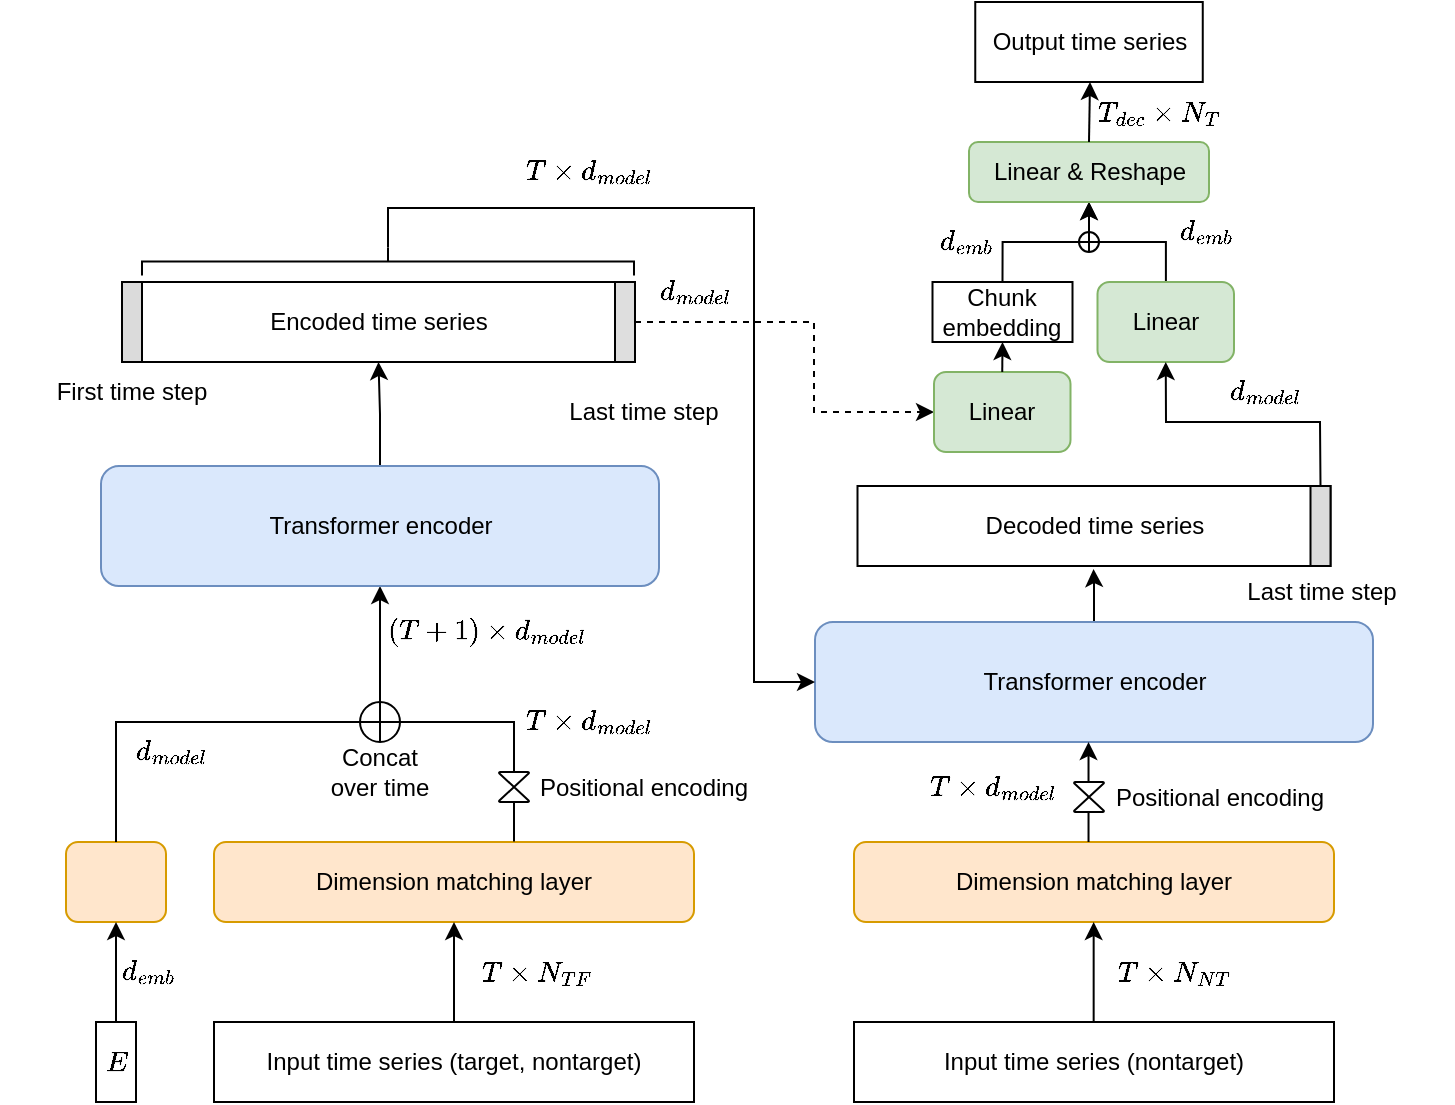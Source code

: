 <mxfile version="23.1.0" type="github">
  <diagram name="Page-1" id="ZrENTzr3K45VspEdxDzP">
    <mxGraphModel dx="2271" dy="748" grid="1" gridSize="10" guides="1" tooltips="1" connect="1" arrows="1" fold="1" page="1" pageScale="1" pageWidth="850" pageHeight="1100" math="1" shadow="0">
      <root>
        <mxCell id="0" />
        <mxCell id="1" parent="0" />
        <mxCell id="vCqHwj_-bdeTduItDin3-1" value="Input time series (target, nontarget)" style="rounded=0;whiteSpace=wrap;html=1;" vertex="1" parent="1">
          <mxGeometry x="100" y="630" width="240" height="40" as="geometry" />
        </mxCell>
        <mxCell id="vCqHwj_-bdeTduItDin3-2" value="Input time series (nontarget)" style="rounded=0;whiteSpace=wrap;html=1;" vertex="1" parent="1">
          <mxGeometry x="420" y="630" width="240" height="40" as="geometry" />
        </mxCell>
        <mxCell id="vCqHwj_-bdeTduItDin3-3" value="$$E$$" style="rounded=0;whiteSpace=wrap;html=1;" vertex="1" parent="1">
          <mxGeometry x="41" y="630" width="20" height="40" as="geometry" />
        </mxCell>
        <mxCell id="vCqHwj_-bdeTduItDin3-4" value="Dimension matching layer" style="rounded=1;whiteSpace=wrap;html=1;fillColor=#ffe6cc;strokeColor=#d79b00;" vertex="1" parent="1">
          <mxGeometry x="100" y="540" width="240" height="40" as="geometry" />
        </mxCell>
        <mxCell id="vCqHwj_-bdeTduItDin3-5" value="" style="endArrow=classic;html=1;rounded=0;exitX=0.5;exitY=0;exitDx=0;exitDy=0;entryX=0.5;entryY=1;entryDx=0;entryDy=0;" edge="1" parent="1" source="vCqHwj_-bdeTduItDin3-1" target="vCqHwj_-bdeTduItDin3-4">
          <mxGeometry width="50" height="50" relative="1" as="geometry">
            <mxPoint x="260" y="590" as="sourcePoint" />
            <mxPoint x="310" y="540" as="targetPoint" />
          </mxGeometry>
        </mxCell>
        <mxCell id="vCqHwj_-bdeTduItDin3-6" value="$$T \times N_{TF}$$" style="text;html=1;strokeColor=none;fillColor=none;align=center;verticalAlign=middle;whiteSpace=wrap;rounded=0;" vertex="1" parent="1">
          <mxGeometry x="232.25" y="590" width="60" height="30" as="geometry" />
        </mxCell>
        <mxCell id="vCqHwj_-bdeTduItDin3-8" value="" style="rounded=1;whiteSpace=wrap;html=1;fillColor=#ffe6cc;strokeColor=#d79b00;" vertex="1" parent="1">
          <mxGeometry x="26" y="540" width="50" height="40" as="geometry" />
        </mxCell>
        <mxCell id="vCqHwj_-bdeTduItDin3-9" value="" style="endArrow=classic;html=1;rounded=0;exitX=0.5;exitY=0;exitDx=0;exitDy=0;entryX=0.5;entryY=1;entryDx=0;entryDy=0;" edge="1" parent="1" source="vCqHwj_-bdeTduItDin3-3" target="vCqHwj_-bdeTduItDin3-8">
          <mxGeometry width="50" height="50" relative="1" as="geometry">
            <mxPoint x="116" y="690" as="sourcePoint" />
            <mxPoint x="166" y="640" as="targetPoint" />
          </mxGeometry>
        </mxCell>
        <mxCell id="vCqHwj_-bdeTduItDin3-10" value="$$d_{emb}$$" style="text;html=1;strokeColor=none;fillColor=none;align=center;verticalAlign=middle;whiteSpace=wrap;rounded=0;" vertex="1" parent="1">
          <mxGeometry x="50" y="590" width="35" height="30" as="geometry" />
        </mxCell>
        <mxCell id="vCqHwj_-bdeTduItDin3-12" value="" style="endArrow=classic;html=1;rounded=0;exitX=0.5;exitY=0;exitDx=0;exitDy=0;entryX=0.5;entryY=1;entryDx=0;entryDy=0;" edge="1" parent="1" source="vCqHwj_-bdeTduItDin3-8" target="vCqHwj_-bdeTduItDin3-29">
          <mxGeometry width="50" height="50" relative="1" as="geometry">
            <mxPoint x="170" y="580" as="sourcePoint" />
            <mxPoint x="183" y="410" as="targetPoint" />
            <Array as="points">
              <mxPoint x="51" y="480" />
              <mxPoint x="183" y="480" />
            </Array>
          </mxGeometry>
        </mxCell>
        <mxCell id="vCqHwj_-bdeTduItDin3-16" value="$$d_{model}$$" style="text;html=1;strokeColor=none;fillColor=none;align=center;verticalAlign=middle;whiteSpace=wrap;rounded=0;" vertex="1" parent="1">
          <mxGeometry x="61" y="480" width="35" height="30" as="geometry" />
        </mxCell>
        <mxCell id="vCqHwj_-bdeTduItDin3-18" value="$$T \times d_{model}$$" style="text;html=1;strokeColor=none;fillColor=none;align=center;verticalAlign=middle;whiteSpace=wrap;rounded=0;" vertex="1" parent="1">
          <mxGeometry x="252.5" y="465" width="70" height="30" as="geometry" />
        </mxCell>
        <mxCell id="vCqHwj_-bdeTduItDin3-20" value="" style="verticalLabelPosition=bottom;verticalAlign=top;html=1;shape=mxgraph.flowchart.summing_function;" vertex="1" parent="1">
          <mxGeometry x="173" y="470" width="20" height="20" as="geometry" />
        </mxCell>
        <mxCell id="vCqHwj_-bdeTduItDin3-26" value="Concat&lt;br&gt;over time" style="text;html=1;strokeColor=none;fillColor=none;align=center;verticalAlign=middle;whiteSpace=wrap;rounded=0;" vertex="1" parent="1">
          <mxGeometry x="148" y="490" width="70" height="30" as="geometry" />
        </mxCell>
        <mxCell id="vCqHwj_-bdeTduItDin3-27" value="$$(T + 1) \times d_{model}$$" style="text;html=1;strokeColor=none;fillColor=none;align=center;verticalAlign=middle;whiteSpace=wrap;rounded=0;" vertex="1" parent="1">
          <mxGeometry x="201" y="420" width="70" height="30" as="geometry" />
        </mxCell>
        <mxCell id="vCqHwj_-bdeTduItDin3-32" style="edgeStyle=orthogonalEdgeStyle;rounded=0;orthogonalLoop=1;jettySize=auto;html=1;entryX=0.5;entryY=1;entryDx=0;entryDy=0;" edge="1" parent="1" source="vCqHwj_-bdeTduItDin3-29" target="vCqHwj_-bdeTduItDin3-33">
          <mxGeometry relative="1" as="geometry">
            <mxPoint x="183" y="290" as="targetPoint" />
          </mxGeometry>
        </mxCell>
        <mxCell id="vCqHwj_-bdeTduItDin3-29" value="Transformer encoder" style="rounded=1;whiteSpace=wrap;html=1;fillColor=#dae8fc;strokeColor=#6c8ebf;" vertex="1" parent="1">
          <mxGeometry x="43.5" y="352" width="279" height="60" as="geometry" />
        </mxCell>
        <mxCell id="vCqHwj_-bdeTduItDin3-31" value="" style="endArrow=none;html=1;rounded=0;exitX=0.625;exitY=-0.005;exitDx=0;exitDy=0;exitPerimeter=0;entryX=1;entryY=0.5;entryDx=0;entryDy=0;entryPerimeter=0;" edge="1" parent="1" source="vCqHwj_-bdeTduItDin3-4" target="vCqHwj_-bdeTduItDin3-20">
          <mxGeometry width="50" height="50" relative="1" as="geometry">
            <mxPoint x="140" y="420" as="sourcePoint" />
            <mxPoint x="190" y="370" as="targetPoint" />
            <Array as="points">
              <mxPoint x="250" y="480" />
            </Array>
          </mxGeometry>
        </mxCell>
        <mxCell id="vCqHwj_-bdeTduItDin3-33" value="Encoded time series" style="rounded=0;whiteSpace=wrap;html=1;" vertex="1" parent="1">
          <mxGeometry x="64" y="260" width="236.5" height="40" as="geometry" />
        </mxCell>
        <mxCell id="vCqHwj_-bdeTduItDin3-36" value="" style="verticalLabelPosition=bottom;verticalAlign=top;html=1;shape=mxgraph.flowchart.collate;rotation=-180;" vertex="1" parent="1">
          <mxGeometry x="242.5" y="505" width="15" height="15" as="geometry" />
        </mxCell>
        <mxCell id="vCqHwj_-bdeTduItDin3-39" value="Positional encoding" style="text;html=1;strokeColor=none;fillColor=none;align=center;verticalAlign=middle;whiteSpace=wrap;rounded=0;" vertex="1" parent="1">
          <mxGeometry x="260" y="497.5" width="110" height="30" as="geometry" />
        </mxCell>
        <mxCell id="vCqHwj_-bdeTduItDin3-42" value="Dimension matching layer" style="rounded=1;whiteSpace=wrap;html=1;fillColor=#ffe6cc;strokeColor=#d79b00;" vertex="1" parent="1">
          <mxGeometry x="420" y="540" width="240" height="40" as="geometry" />
        </mxCell>
        <mxCell id="vCqHwj_-bdeTduItDin3-43" value="" style="endArrow=classic;html=1;rounded=0;exitX=0.5;exitY=0;exitDx=0;exitDy=0;entryX=0.5;entryY=1;entryDx=0;entryDy=0;" edge="1" parent="1">
          <mxGeometry width="50" height="50" relative="1" as="geometry">
            <mxPoint x="539.83" y="630" as="sourcePoint" />
            <mxPoint x="539.83" y="580" as="targetPoint" />
          </mxGeometry>
        </mxCell>
        <mxCell id="vCqHwj_-bdeTduItDin3-44" value="$$T \times N_{NT}$$" style="text;html=1;strokeColor=none;fillColor=none;align=center;verticalAlign=middle;whiteSpace=wrap;rounded=0;" vertex="1" parent="1">
          <mxGeometry x="550" y="590" width="60" height="30" as="geometry" />
        </mxCell>
        <mxCell id="vCqHwj_-bdeTduItDin3-62" value="" style="edgeStyle=orthogonalEdgeStyle;rounded=0;orthogonalLoop=1;jettySize=auto;html=1;entryX=0.499;entryY=1.038;entryDx=0;entryDy=0;entryPerimeter=0;" edge="1" parent="1" source="vCqHwj_-bdeTduItDin3-48" target="vCqHwj_-bdeTduItDin3-60">
          <mxGeometry relative="1" as="geometry" />
        </mxCell>
        <mxCell id="vCqHwj_-bdeTduItDin3-48" value="Transformer encoder" style="rounded=1;whiteSpace=wrap;html=1;fillColor=#dae8fc;strokeColor=#6c8ebf;" vertex="1" parent="1">
          <mxGeometry x="400.5" y="430" width="279" height="60" as="geometry" />
        </mxCell>
        <mxCell id="vCqHwj_-bdeTduItDin3-50" value="" style="rounded=0;whiteSpace=wrap;html=1;fillColor=#dbdbdb;" vertex="1" parent="1">
          <mxGeometry x="54" y="260" width="10" height="40" as="geometry" />
        </mxCell>
        <mxCell id="vCqHwj_-bdeTduItDin3-51" value="$$T \times d_{model}$$" style="text;html=1;strokeColor=none;fillColor=none;align=center;verticalAlign=middle;whiteSpace=wrap;rounded=0;" vertex="1" parent="1">
          <mxGeometry x="221.75" y="190" width="131.5" height="30" as="geometry" />
        </mxCell>
        <mxCell id="vCqHwj_-bdeTduItDin3-58" style="edgeStyle=orthogonalEdgeStyle;rounded=0;orthogonalLoop=1;jettySize=auto;html=1;exitX=0;exitY=0.5;exitDx=0;exitDy=0;exitPerimeter=0;entryX=0;entryY=0.5;entryDx=0;entryDy=0;" edge="1" parent="1" source="vCqHwj_-bdeTduItDin3-56" target="vCqHwj_-bdeTduItDin3-48">
          <mxGeometry relative="1" as="geometry">
            <mxPoint x="440" y="230" as="targetPoint" />
            <Array as="points">
              <mxPoint x="187" y="223" />
              <mxPoint x="370" y="223" />
              <mxPoint x="370" y="460" />
            </Array>
          </mxGeometry>
        </mxCell>
        <mxCell id="vCqHwj_-bdeTduItDin3-56" value="" style="strokeWidth=1;html=1;shape=mxgraph.flowchart.annotation_2;align=left;labelPosition=right;pointerEvents=1;rotation=90;" vertex="1" parent="1">
          <mxGeometry x="180" y="126.8" width="14" height="246" as="geometry" />
        </mxCell>
        <mxCell id="vCqHwj_-bdeTduItDin3-59" value="Last time step" style="text;html=1;strokeColor=none;fillColor=none;align=center;verticalAlign=middle;whiteSpace=wrap;rounded=0;" vertex="1" parent="1">
          <mxGeometry x="587.5" y="400" width="131.5" height="30" as="geometry" />
        </mxCell>
        <mxCell id="vCqHwj_-bdeTduItDin3-60" value="Decoded time series" style="rounded=0;whiteSpace=wrap;html=1;" vertex="1" parent="1">
          <mxGeometry x="421.75" y="362" width="236.5" height="40" as="geometry" />
        </mxCell>
        <mxCell id="vCqHwj_-bdeTduItDin3-61" value="" style="rounded=0;whiteSpace=wrap;html=1;fillStyle=auto;fillColor=#DEDEDE;gradientColor=none;" vertex="1" parent="1">
          <mxGeometry x="300.5" y="260" width="10" height="40" as="geometry" />
        </mxCell>
        <mxCell id="vCqHwj_-bdeTduItDin3-35" value="" style="rounded=0;whiteSpace=wrap;html=1;fillColor=#DBDBDB;" vertex="1" parent="1">
          <mxGeometry x="648.25" y="362" width="10" height="40" as="geometry" />
        </mxCell>
        <mxCell id="vCqHwj_-bdeTduItDin3-64" value="Positional encoding" style="text;html=1;strokeColor=none;fillColor=none;align=center;verticalAlign=middle;whiteSpace=wrap;rounded=0;" vertex="1" parent="1">
          <mxGeometry x="547.5" y="502.5" width="110" height="30" as="geometry" />
        </mxCell>
        <mxCell id="vCqHwj_-bdeTduItDin3-67" value="" style="endArrow=classic;html=1;rounded=0;exitX=0.5;exitY=0;exitDx=0;exitDy=0;entryX=0.5;entryY=1;entryDx=0;entryDy=0;" edge="1" parent="1">
          <mxGeometry width="50" height="50" relative="1" as="geometry">
            <mxPoint x="537.26" y="540" as="sourcePoint" />
            <mxPoint x="537.26" y="490" as="targetPoint" />
          </mxGeometry>
        </mxCell>
        <mxCell id="vCqHwj_-bdeTduItDin3-45" value="" style="verticalLabelPosition=bottom;verticalAlign=top;html=1;shape=mxgraph.flowchart.collate;rotation=-180;" vertex="1" parent="1">
          <mxGeometry x="530" y="510" width="15" height="15" as="geometry" />
        </mxCell>
        <mxCell id="vCqHwj_-bdeTduItDin3-70" value="First time step" style="text;html=1;strokeColor=none;fillColor=none;align=center;verticalAlign=middle;whiteSpace=wrap;rounded=0;" vertex="1" parent="1">
          <mxGeometry x="-6.75" y="300" width="131.5" height="30" as="geometry" />
        </mxCell>
        <mxCell id="vCqHwj_-bdeTduItDin3-72" value="Last time step" style="text;html=1;strokeColor=none;fillColor=none;align=center;verticalAlign=middle;whiteSpace=wrap;rounded=0;" vertex="1" parent="1">
          <mxGeometry x="248.5" y="310" width="131.5" height="30" as="geometry" />
        </mxCell>
        <mxCell id="vCqHwj_-bdeTduItDin3-73" value="" style="endArrow=classic;html=1;rounded=0;exitX=1;exitY=0.5;exitDx=0;exitDy=0;dashed=1;entryX=0;entryY=0.5;entryDx=0;entryDy=0;" edge="1" parent="1" source="vCqHwj_-bdeTduItDin3-61" target="vCqHwj_-bdeTduItDin3-74">
          <mxGeometry width="50" height="50" relative="1" as="geometry">
            <mxPoint x="370" y="380" as="sourcePoint" />
            <mxPoint x="420" y="280" as="targetPoint" />
            <Array as="points">
              <mxPoint x="400" y="280" />
              <mxPoint x="400" y="325" />
            </Array>
          </mxGeometry>
        </mxCell>
        <mxCell id="vCqHwj_-bdeTduItDin3-83" style="edgeStyle=orthogonalEdgeStyle;rounded=0;orthogonalLoop=1;jettySize=auto;html=1;entryX=0.5;entryY=1;entryDx=0;entryDy=0;exitX=0.5;exitY=0;exitDx=0;exitDy=0;" edge="1" parent="1" source="vCqHwj_-bdeTduItDin3-95" target="vCqHwj_-bdeTduItDin3-82">
          <mxGeometry relative="1" as="geometry">
            <mxPoint x="490" y="260" as="sourcePoint" />
          </mxGeometry>
        </mxCell>
        <mxCell id="vCqHwj_-bdeTduItDin3-74" value="Linear" style="rounded=1;whiteSpace=wrap;html=1;fillColor=#d5e8d4;strokeColor=#82b366;" vertex="1" parent="1">
          <mxGeometry x="460" y="305" width="68.25" height="40" as="geometry" />
        </mxCell>
        <mxCell id="vCqHwj_-bdeTduItDin3-84" style="edgeStyle=orthogonalEdgeStyle;rounded=0;orthogonalLoop=1;jettySize=auto;html=1;entryX=0.5;entryY=1;entryDx=0;entryDy=0;" edge="1" parent="1" source="vCqHwj_-bdeTduItDin3-75" target="vCqHwj_-bdeTduItDin3-82">
          <mxGeometry relative="1" as="geometry">
            <mxPoint x="550" y="240" as="targetPoint" />
          </mxGeometry>
        </mxCell>
        <mxCell id="vCqHwj_-bdeTduItDin3-75" value="Linear" style="rounded=1;whiteSpace=wrap;html=1;fillColor=#d5e8d4;strokeColor=#82b366;" vertex="1" parent="1">
          <mxGeometry x="541.75" y="260" width="68.25" height="40" as="geometry" />
        </mxCell>
        <mxCell id="vCqHwj_-bdeTduItDin3-76" value="" style="endArrow=classic;html=1;rounded=0;exitX=0.5;exitY=0;exitDx=0;exitDy=0;entryX=0.5;entryY=1;entryDx=0;entryDy=0;" edge="1" parent="1" source="vCqHwj_-bdeTduItDin3-35" target="vCqHwj_-bdeTduItDin3-75">
          <mxGeometry width="50" height="50" relative="1" as="geometry">
            <mxPoint x="321" y="290" as="sourcePoint" />
            <mxPoint x="430" y="290" as="targetPoint" />
            <Array as="points">
              <mxPoint x="653" y="330" />
              <mxPoint x="576" y="330" />
            </Array>
          </mxGeometry>
        </mxCell>
        <mxCell id="vCqHwj_-bdeTduItDin3-77" value="$$d_{emb}$$" style="text;html=1;strokeColor=none;fillColor=none;align=center;verticalAlign=middle;whiteSpace=wrap;rounded=0;" vertex="1" parent="1">
          <mxGeometry x="450" y="225" width="51.5" height="30" as="geometry" />
        </mxCell>
        <mxCell id="vCqHwj_-bdeTduItDin3-78" value="$$d_{model}$$" style="text;html=1;strokeColor=none;fillColor=none;align=center;verticalAlign=middle;whiteSpace=wrap;rounded=0;" vertex="1" parent="1">
          <mxGeometry x="560" y="300" width="131.5" height="30" as="geometry" />
        </mxCell>
        <mxCell id="vCqHwj_-bdeTduItDin3-82" value="Linear &amp;amp; Reshape" style="rounded=1;whiteSpace=wrap;html=1;fillColor=#d5e8d4;strokeColor=#82b366;" vertex="1" parent="1">
          <mxGeometry x="477.5" y="190" width="120" height="30" as="geometry" />
        </mxCell>
        <mxCell id="vCqHwj_-bdeTduItDin3-85" value="$$d_{model}$$" style="text;html=1;strokeColor=none;fillColor=none;align=center;verticalAlign=middle;whiteSpace=wrap;rounded=0;" vertex="1" parent="1">
          <mxGeometry x="311" y="250" width="59" height="30" as="geometry" />
        </mxCell>
        <mxCell id="vCqHwj_-bdeTduItDin3-86" value="$$d_{emb}$$" style="text;html=1;strokeColor=none;fillColor=none;align=center;verticalAlign=middle;whiteSpace=wrap;rounded=0;" vertex="1" parent="1">
          <mxGeometry x="570" y="220" width="51.5" height="30" as="geometry" />
        </mxCell>
        <mxCell id="vCqHwj_-bdeTduItDin3-87" value="" style="shape=orEllipse;perimeter=ellipsePerimeter;whiteSpace=wrap;html=1;backgroundOutline=1;" vertex="1" parent="1">
          <mxGeometry x="532.5" y="235" width="10" height="10" as="geometry" />
        </mxCell>
        <mxCell id="vCqHwj_-bdeTduItDin3-90" value="" style="endArrow=classic;html=1;rounded=0;exitX=0.5;exitY=0;exitDx=0;exitDy=0;" edge="1" parent="1" source="vCqHwj_-bdeTduItDin3-82">
          <mxGeometry width="50" height="50" relative="1" as="geometry">
            <mxPoint x="560" y="170" as="sourcePoint" />
            <mxPoint x="538" y="160" as="targetPoint" />
          </mxGeometry>
        </mxCell>
        <mxCell id="vCqHwj_-bdeTduItDin3-91" value="Output time series" style="rounded=0;whiteSpace=wrap;html=1;" vertex="1" parent="1">
          <mxGeometry x="480.63" y="120" width="113.75" height="40" as="geometry" />
        </mxCell>
        <mxCell id="vCqHwj_-bdeTduItDin3-92" value="$$T_{dec} \times N_{T}$$" style="text;html=1;strokeColor=none;fillColor=none;align=center;verticalAlign=middle;whiteSpace=wrap;rounded=0;" vertex="1" parent="1">
          <mxGeometry x="547" y="160" width="51.5" height="30" as="geometry" />
        </mxCell>
        <mxCell id="vCqHwj_-bdeTduItDin3-93" value="$$T \times d_{model}$$" style="text;html=1;strokeColor=none;fillColor=none;align=center;verticalAlign=middle;whiteSpace=wrap;rounded=0;" vertex="1" parent="1">
          <mxGeometry x="460" y="497.5" width="60" height="30" as="geometry" />
        </mxCell>
        <mxCell id="vCqHwj_-bdeTduItDin3-95" value="Chunk&lt;br&gt;embedding" style="rounded=0;whiteSpace=wrap;html=1;" vertex="1" parent="1">
          <mxGeometry x="459.25" y="260" width="70" height="30" as="geometry" />
        </mxCell>
        <mxCell id="vCqHwj_-bdeTduItDin3-97" value="" style="endArrow=classic;html=1;rounded=0;exitX=0.5;exitY=0;exitDx=0;exitDy=0;entryX=0.5;entryY=1;entryDx=0;entryDy=0;" edge="1" parent="1" source="vCqHwj_-bdeTduItDin3-74" target="vCqHwj_-bdeTduItDin3-95">
          <mxGeometry width="50" height="50" relative="1" as="geometry">
            <mxPoint x="520" y="310" as="sourcePoint" />
            <mxPoint x="570" y="260" as="targetPoint" />
          </mxGeometry>
        </mxCell>
      </root>
    </mxGraphModel>
  </diagram>
</mxfile>
